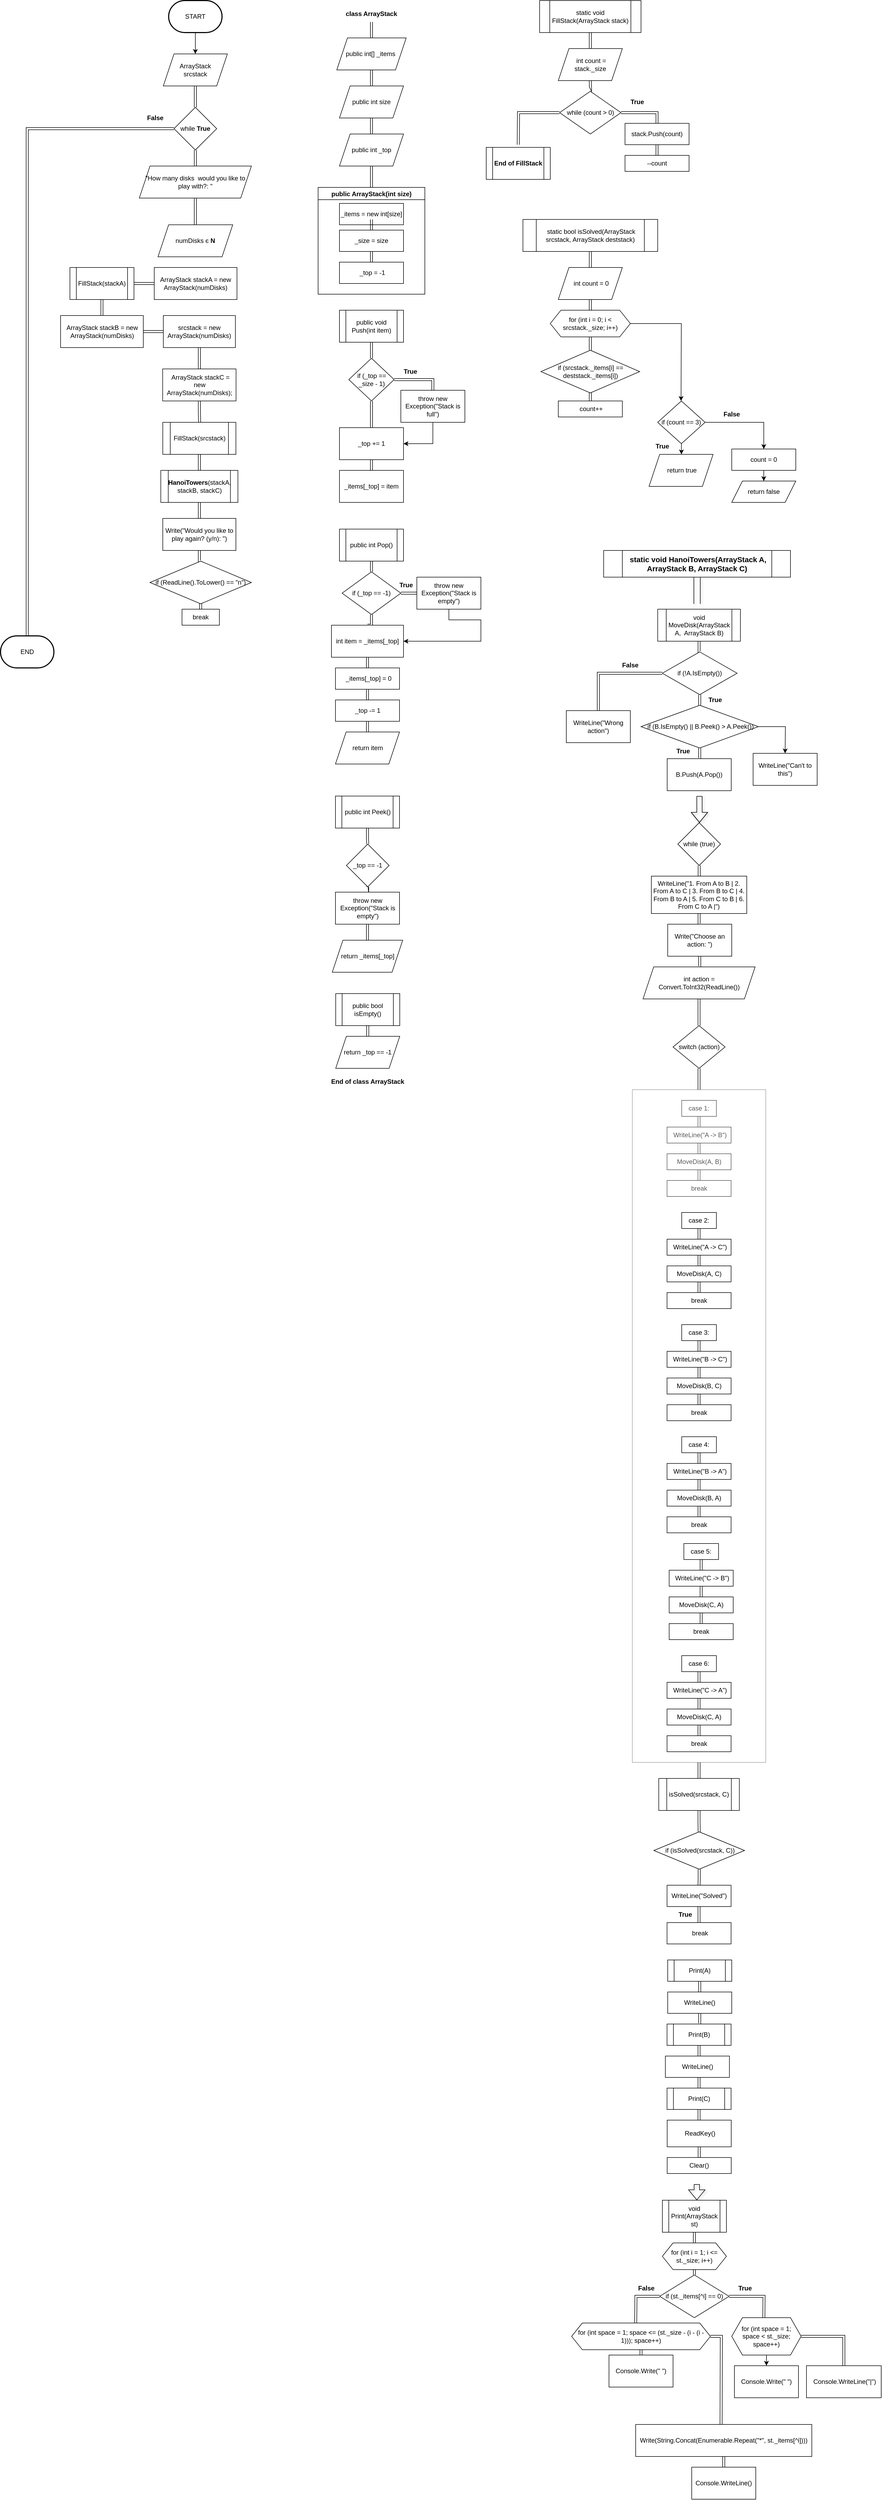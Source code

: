 <mxfile version="18.0.4" type="device" pages="2"><diagram id="0m2gFVps_M9xVo7zT_Uf" name="Page-1"><mxGraphModel dx="1422" dy="754" grid="1" gridSize="10" guides="1" tooltips="1" connect="1" arrows="1" fold="1" page="1" pageScale="1" pageWidth="850" pageHeight="1100" math="0" shadow="0"><root><mxCell id="0"/><mxCell id="1" parent="0"/><mxCell id="RWmcumlv5Myyut6Gmk9P-8" value="" style="edgeStyle=orthogonalEdgeStyle;rounded=0;orthogonalLoop=1;jettySize=auto;html=1;" edge="1" parent="1" source="RWmcumlv5Myyut6Gmk9P-6" target="RWmcumlv5Myyut6Gmk9P-7"><mxGeometry relative="1" as="geometry"/></mxCell><mxCell id="RWmcumlv5Myyut6Gmk9P-6" value="START" style="strokeWidth=2;html=1;shape=mxgraph.flowchart.terminator;whiteSpace=wrap;" vertex="1" parent="1"><mxGeometry x="375" y="180" width="100" height="60" as="geometry"/></mxCell><mxCell id="RWmcumlv5Myyut6Gmk9P-23" value="" style="edgeStyle=none;shape=link;rounded=0;orthogonalLoop=1;jettySize=auto;html=1;" edge="1" parent="1" source="RWmcumlv5Myyut6Gmk9P-7" target="RWmcumlv5Myyut6Gmk9P-9"><mxGeometry relative="1" as="geometry"/></mxCell><mxCell id="RWmcumlv5Myyut6Gmk9P-7" value="ArrayStack &lt;br&gt;srcstack" style="shape=parallelogram;perimeter=parallelogramPerimeter;whiteSpace=wrap;html=1;fixedSize=1;" vertex="1" parent="1"><mxGeometry x="365" y="280" width="120" height="60" as="geometry"/></mxCell><mxCell id="RWmcumlv5Myyut6Gmk9P-24" value="" style="edgeStyle=none;shape=link;rounded=0;orthogonalLoop=1;jettySize=auto;html=1;" edge="1" parent="1" source="RWmcumlv5Myyut6Gmk9P-9" target="RWmcumlv5Myyut6Gmk9P-13"><mxGeometry relative="1" as="geometry"/></mxCell><mxCell id="mJJrutrCeTvIUMHrEB2r-39" style="edgeStyle=orthogonalEdgeStyle;shape=link;rounded=0;orthogonalLoop=1;jettySize=auto;html=1;entryX=0.5;entryY=0;entryDx=0;entryDy=0;entryPerimeter=0;shadow=0;fontSize=12;" edge="1" parent="1" source="RWmcumlv5Myyut6Gmk9P-9" target="mJJrutrCeTvIUMHrEB2r-38"><mxGeometry relative="1" as="geometry"/></mxCell><mxCell id="RWmcumlv5Myyut6Gmk9P-9" value="while &lt;b&gt;True&lt;/b&gt;" style="rhombus;whiteSpace=wrap;html=1;" vertex="1" parent="1"><mxGeometry x="385" y="380" width="80" height="80" as="geometry"/></mxCell><mxCell id="RWmcumlv5Myyut6Gmk9P-25" value="" style="edgeStyle=none;shape=link;rounded=0;orthogonalLoop=1;jettySize=auto;html=1;" edge="1" parent="1" source="RWmcumlv5Myyut6Gmk9P-13" target="RWmcumlv5Myyut6Gmk9P-14"><mxGeometry relative="1" as="geometry"/></mxCell><mxCell id="RWmcumlv5Myyut6Gmk9P-13" value="&quot;How many disks&amp;nbsp;&amp;nbsp;would you like to play with?: &quot;" style="shape=parallelogram;perimeter=parallelogramPerimeter;whiteSpace=wrap;html=1;fixedSize=1;" vertex="1" parent="1"><mxGeometry x="320" y="490" width="210" height="60" as="geometry"/></mxCell><mxCell id="RWmcumlv5Myyut6Gmk9P-14" value="numDisks є &lt;b&gt;N&lt;/b&gt;" style="shape=parallelogram;perimeter=parallelogramPerimeter;whiteSpace=wrap;html=1;fixedSize=1;" vertex="1" parent="1"><mxGeometry x="355" y="600" width="140" height="60" as="geometry"/></mxCell><mxCell id="RWmcumlv5Myyut6Gmk9P-27" value="" style="edgeStyle=none;shape=link;rounded=0;orthogonalLoop=1;jettySize=auto;html=1;" edge="1" parent="1" source="RWmcumlv5Myyut6Gmk9P-16"><mxGeometry relative="1" as="geometry"><mxPoint x="310" y="710" as="targetPoint"/></mxGeometry></mxCell><mxCell id="RWmcumlv5Myyut6Gmk9P-16" value="ArrayStack stackA = new ArrayStack(numDisks)" style="whiteSpace=wrap;html=1;" vertex="1" parent="1"><mxGeometry x="348" y="680" width="155" height="60" as="geometry"/></mxCell><mxCell id="RWmcumlv5Myyut6Gmk9P-30" value="" style="edgeStyle=none;shape=link;rounded=0;orthogonalLoop=1;jettySize=auto;html=1;" edge="1" parent="1" source="RWmcumlv5Myyut6Gmk9P-18" target="RWmcumlv5Myyut6Gmk9P-29"><mxGeometry relative="1" as="geometry"/></mxCell><mxCell id="RWmcumlv5Myyut6Gmk9P-18" value="ArrayStack stackB = new ArrayStack(numDisks)" style="whiteSpace=wrap;html=1;" vertex="1" parent="1"><mxGeometry x="172.5" y="770" width="155" height="60" as="geometry"/></mxCell><mxCell id="RWmcumlv5Myyut6Gmk9P-28" value="" style="edgeStyle=none;shape=link;rounded=0;orthogonalLoop=1;jettySize=auto;html=1;" edge="1" parent="1" target="RWmcumlv5Myyut6Gmk9P-18"><mxGeometry relative="1" as="geometry"><mxPoint x="250" y="740" as="sourcePoint"/></mxGeometry></mxCell><mxCell id="RWmcumlv5Myyut6Gmk9P-32" value="" style="edgeStyle=none;shape=link;rounded=0;orthogonalLoop=1;jettySize=auto;html=1;" edge="1" parent="1" source="RWmcumlv5Myyut6Gmk9P-29" target="RWmcumlv5Myyut6Gmk9P-31"><mxGeometry relative="1" as="geometry"/></mxCell><mxCell id="RWmcumlv5Myyut6Gmk9P-29" value="srcstack = new ArrayStack(numDisks)" style="rounded=0;whiteSpace=wrap;html=1;" vertex="1" parent="1"><mxGeometry x="365" y="770" width="135" height="60" as="geometry"/></mxCell><mxCell id="RWmcumlv5Myyut6Gmk9P-34" value="" style="edgeStyle=orthogonalEdgeStyle;shape=link;rounded=0;orthogonalLoop=1;jettySize=auto;html=1;" edge="1" parent="1" source="RWmcumlv5Myyut6Gmk9P-31"><mxGeometry relative="1" as="geometry"><mxPoint x="433" y="970" as="targetPoint"/></mxGeometry></mxCell><mxCell id="RWmcumlv5Myyut6Gmk9P-31" value="&amp;nbsp;ArrayStack stackC = new ArrayStack(numDisks);" style="rounded=0;whiteSpace=wrap;html=1;" vertex="1" parent="1"><mxGeometry x="363.75" y="870" width="137.5" height="60" as="geometry"/></mxCell><mxCell id="RWmcumlv5Myyut6Gmk9P-35" value="&lt;span style=&quot;&quot;&gt;FillStack(stackA)&lt;/span&gt;" style="shape=process;whiteSpace=wrap;html=1;backgroundOutline=1;" vertex="1" parent="1"><mxGeometry x="190" y="680" width="120" height="60" as="geometry"/></mxCell><mxCell id="RWmcumlv5Myyut6Gmk9P-39" value="" style="edgeStyle=orthogonalEdgeStyle;shape=link;rounded=0;orthogonalLoop=1;jettySize=auto;html=1;" edge="1" parent="1" source="RWmcumlv5Myyut6Gmk9P-36" target="RWmcumlv5Myyut6Gmk9P-38"><mxGeometry relative="1" as="geometry"/></mxCell><mxCell id="RWmcumlv5Myyut6Gmk9P-36" value="&lt;span style=&quot;&quot;&gt;FillStack(srcstack)&lt;/span&gt;" style="shape=process;whiteSpace=wrap;html=1;backgroundOutline=1;" vertex="1" parent="1"><mxGeometry x="364" y="970" width="137" height="60" as="geometry"/></mxCell><mxCell id="mJJrutrCeTvIUMHrEB2r-29" value="" style="edgeStyle=orthogonalEdgeStyle;shape=link;rounded=0;orthogonalLoop=1;jettySize=auto;html=1;shadow=0;fontSize=12;" edge="1" parent="1" source="RWmcumlv5Myyut6Gmk9P-38" target="mJJrutrCeTvIUMHrEB2r-28"><mxGeometry relative="1" as="geometry"/></mxCell><mxCell id="RWmcumlv5Myyut6Gmk9P-38" value="&lt;b&gt;HanoiTowers&lt;/b&gt;(stackA, stackB, stackC)" style="shape=process;whiteSpace=wrap;html=1;backgroundOutline=1;" vertex="1" parent="1"><mxGeometry x="360.25" y="1060" width="144.5" height="60" as="geometry"/></mxCell><mxCell id="RWmcumlv5Myyut6Gmk9P-42" value="" style="edgeStyle=orthogonalEdgeStyle;shape=link;rounded=0;orthogonalLoop=1;jettySize=auto;html=1;" edge="1" parent="1" source="RWmcumlv5Myyut6Gmk9P-40" target="RWmcumlv5Myyut6Gmk9P-41"><mxGeometry relative="1" as="geometry"/></mxCell><mxCell id="RWmcumlv5Myyut6Gmk9P-40" value="&lt;b&gt;class ArrayStack&lt;/b&gt;" style="text;html=1;strokeColor=none;fillColor=none;align=center;verticalAlign=middle;whiteSpace=wrap;rounded=0;" vertex="1" parent="1"><mxGeometry x="690" y="190" width="130" height="30" as="geometry"/></mxCell><mxCell id="RWmcumlv5Myyut6Gmk9P-44" value="" style="edgeStyle=orthogonalEdgeStyle;shape=link;rounded=0;orthogonalLoop=1;jettySize=auto;html=1;" edge="1" parent="1" source="RWmcumlv5Myyut6Gmk9P-41" target="RWmcumlv5Myyut6Gmk9P-43"><mxGeometry relative="1" as="geometry"/></mxCell><mxCell id="RWmcumlv5Myyut6Gmk9P-41" value="public int[] _items&amp;nbsp;" style="shape=parallelogram;perimeter=parallelogramPerimeter;whiteSpace=wrap;html=1;fixedSize=1;" vertex="1" parent="1"><mxGeometry x="690" y="250" width="130" height="60" as="geometry"/></mxCell><mxCell id="RWmcumlv5Myyut6Gmk9P-46" value="" style="edgeStyle=orthogonalEdgeStyle;shape=link;rounded=0;orthogonalLoop=1;jettySize=auto;html=1;" edge="1" parent="1" source="RWmcumlv5Myyut6Gmk9P-43" target="RWmcumlv5Myyut6Gmk9P-45"><mxGeometry relative="1" as="geometry"/></mxCell><mxCell id="RWmcumlv5Myyut6Gmk9P-43" value="public int size" style="shape=parallelogram;perimeter=parallelogramPerimeter;whiteSpace=wrap;html=1;fixedSize=1;" vertex="1" parent="1"><mxGeometry x="695" y="340" width="120" height="60" as="geometry"/></mxCell><mxCell id="RWmcumlv5Myyut6Gmk9P-48" style="edgeStyle=orthogonalEdgeStyle;shape=link;rounded=0;orthogonalLoop=1;jettySize=auto;html=1;entryX=0.5;entryY=0;entryDx=0;entryDy=0;" edge="1" parent="1" source="RWmcumlv5Myyut6Gmk9P-45" target="RWmcumlv5Myyut6Gmk9P-47"><mxGeometry relative="1" as="geometry"/></mxCell><mxCell id="RWmcumlv5Myyut6Gmk9P-45" value="public int _top" style="shape=parallelogram;perimeter=parallelogramPerimeter;whiteSpace=wrap;html=1;fixedSize=1;" vertex="1" parent="1"><mxGeometry x="695" y="430" width="120" height="60" as="geometry"/></mxCell><mxCell id="RWmcumlv5Myyut6Gmk9P-47" value="public ArrayStack(int size)" style="swimlane;" vertex="1" parent="1"><mxGeometry x="655" y="530" width="200" height="200" as="geometry"/></mxCell><mxCell id="RWmcumlv5Myyut6Gmk9P-49" value="_items = new int[size]" style="whiteSpace=wrap;html=1;" vertex="1" parent="RWmcumlv5Myyut6Gmk9P-47"><mxGeometry x="40" y="30" width="120" height="40" as="geometry"/></mxCell><mxCell id="RWmcumlv5Myyut6Gmk9P-50" value="_size = size" style="whiteSpace=wrap;html=1;" vertex="1" parent="RWmcumlv5Myyut6Gmk9P-47"><mxGeometry x="40" y="80" width="120" height="40" as="geometry"/></mxCell><mxCell id="RWmcumlv5Myyut6Gmk9P-51" value="" style="edgeStyle=orthogonalEdgeStyle;shape=link;rounded=0;orthogonalLoop=1;jettySize=auto;html=1;" edge="1" parent="RWmcumlv5Myyut6Gmk9P-47" source="RWmcumlv5Myyut6Gmk9P-49" target="RWmcumlv5Myyut6Gmk9P-50"><mxGeometry relative="1" as="geometry"/></mxCell><mxCell id="RWmcumlv5Myyut6Gmk9P-52" value="&amp;nbsp;_top = -1" style="whiteSpace=wrap;html=1;" vertex="1" parent="RWmcumlv5Myyut6Gmk9P-47"><mxGeometry x="40" y="140" width="120" height="40" as="geometry"/></mxCell><mxCell id="RWmcumlv5Myyut6Gmk9P-53" value="" style="edgeStyle=orthogonalEdgeStyle;shape=link;rounded=0;orthogonalLoop=1;jettySize=auto;html=1;" edge="1" parent="RWmcumlv5Myyut6Gmk9P-47" source="RWmcumlv5Myyut6Gmk9P-50" target="RWmcumlv5Myyut6Gmk9P-52"><mxGeometry relative="1" as="geometry"/></mxCell><mxCell id="RWmcumlv5Myyut6Gmk9P-56" value="" style="edgeStyle=orthogonalEdgeStyle;shape=link;rounded=0;orthogonalLoop=1;jettySize=auto;html=1;" edge="1" parent="1" source="RWmcumlv5Myyut6Gmk9P-54" target="RWmcumlv5Myyut6Gmk9P-55"><mxGeometry relative="1" as="geometry"/></mxCell><mxCell id="RWmcumlv5Myyut6Gmk9P-54" value="public void Push(int item)" style="shape=process;whiteSpace=wrap;html=1;backgroundOutline=1;" vertex="1" parent="1"><mxGeometry x="695" y="760" width="120" height="60" as="geometry"/></mxCell><mxCell id="RWmcumlv5Myyut6Gmk9P-58" style="edgeStyle=orthogonalEdgeStyle;shape=link;rounded=0;orthogonalLoop=1;jettySize=auto;html=1;entryX=0.5;entryY=0;entryDx=0;entryDy=0;" edge="1" parent="1" source="RWmcumlv5Myyut6Gmk9P-55" target="RWmcumlv5Myyut6Gmk9P-57"><mxGeometry relative="1" as="geometry"/></mxCell><mxCell id="RWmcumlv5Myyut6Gmk9P-62" value="" style="edgeStyle=orthogonalEdgeStyle;shape=link;rounded=0;orthogonalLoop=1;jettySize=auto;html=1;" edge="1" parent="1" source="RWmcumlv5Myyut6Gmk9P-55" target="RWmcumlv5Myyut6Gmk9P-60"><mxGeometry relative="1" as="geometry"/></mxCell><mxCell id="RWmcumlv5Myyut6Gmk9P-55" value="if (_top == _size - 1)" style="rhombus;whiteSpace=wrap;html=1;" vertex="1" parent="1"><mxGeometry x="712.5" y="850" width="85" height="80" as="geometry"/></mxCell><mxCell id="RWmcumlv5Myyut6Gmk9P-61" style="edgeStyle=orthogonalEdgeStyle;rounded=0;orthogonalLoop=1;jettySize=auto;html=1;entryX=1;entryY=0.5;entryDx=0;entryDy=0;" edge="1" parent="1" source="RWmcumlv5Myyut6Gmk9P-57" target="RWmcumlv5Myyut6Gmk9P-60"><mxGeometry relative="1" as="geometry"/></mxCell><mxCell id="RWmcumlv5Myyut6Gmk9P-57" value="throw new Exception(&quot;Stack is full&quot;)" style="rounded=0;whiteSpace=wrap;html=1;" vertex="1" parent="1"><mxGeometry x="810" y="910" width="120" height="60" as="geometry"/></mxCell><mxCell id="RWmcumlv5Myyut6Gmk9P-59" value="&lt;b&gt;True&lt;/b&gt;" style="text;html=1;strokeColor=none;fillColor=none;align=center;verticalAlign=middle;whiteSpace=wrap;rounded=0;" vertex="1" parent="1"><mxGeometry x="797.5" y="860" width="60" height="30" as="geometry"/></mxCell><mxCell id="RWmcumlv5Myyut6Gmk9P-64" value="" style="edgeStyle=orthogonalEdgeStyle;shape=link;rounded=0;orthogonalLoop=1;jettySize=auto;html=1;" edge="1" parent="1" source="RWmcumlv5Myyut6Gmk9P-60" target="RWmcumlv5Myyut6Gmk9P-63"><mxGeometry relative="1" as="geometry"/></mxCell><mxCell id="RWmcumlv5Myyut6Gmk9P-60" value="_top += 1" style="rounded=0;whiteSpace=wrap;html=1;" vertex="1" parent="1"><mxGeometry x="695" y="980" width="120" height="60" as="geometry"/></mxCell><mxCell id="RWmcumlv5Myyut6Gmk9P-63" value="_items[_top] = item" style="whiteSpace=wrap;html=1;rounded=0;" vertex="1" parent="1"><mxGeometry x="695" y="1060" width="120" height="60" as="geometry"/></mxCell><mxCell id="RWmcumlv5Myyut6Gmk9P-67" value="" style="edgeStyle=orthogonalEdgeStyle;shape=link;rounded=0;orthogonalLoop=1;jettySize=auto;html=1;" edge="1" parent="1" source="RWmcumlv5Myyut6Gmk9P-65" target="RWmcumlv5Myyut6Gmk9P-66"><mxGeometry relative="1" as="geometry"/></mxCell><mxCell id="RWmcumlv5Myyut6Gmk9P-65" value="public int Pop()" style="shape=process;whiteSpace=wrap;html=1;backgroundOutline=1;" vertex="1" parent="1"><mxGeometry x="695" y="1170" width="120" height="60" as="geometry"/></mxCell><mxCell id="RWmcumlv5Myyut6Gmk9P-69" value="" style="edgeStyle=orthogonalEdgeStyle;shape=link;rounded=0;orthogonalLoop=1;jettySize=auto;html=1;" edge="1" parent="1" source="RWmcumlv5Myyut6Gmk9P-66" target="RWmcumlv5Myyut6Gmk9P-68"><mxGeometry relative="1" as="geometry"/></mxCell><mxCell id="RWmcumlv5Myyut6Gmk9P-72" value="" style="edgeStyle=orthogonalEdgeStyle;shape=link;rounded=0;orthogonalLoop=1;jettySize=auto;html=1;" edge="1" parent="1" source="RWmcumlv5Myyut6Gmk9P-66" target="RWmcumlv5Myyut6Gmk9P-71"><mxGeometry relative="1" as="geometry"/></mxCell><mxCell id="RWmcumlv5Myyut6Gmk9P-66" value="if (_top == -1)" style="rhombus;whiteSpace=wrap;html=1;" vertex="1" parent="1"><mxGeometry x="700" y="1250" width="110" height="80" as="geometry"/></mxCell><mxCell id="RWmcumlv5Myyut6Gmk9P-78" style="edgeStyle=orthogonalEdgeStyle;rounded=0;orthogonalLoop=1;jettySize=auto;html=1;entryX=1;entryY=0.5;entryDx=0;entryDy=0;" edge="1" parent="1" source="RWmcumlv5Myyut6Gmk9P-68" target="RWmcumlv5Myyut6Gmk9P-71"><mxGeometry relative="1" as="geometry"><mxPoint x="880" y="1410" as="targetPoint"/><Array as="points"><mxPoint x="900" y="1340"/><mxPoint x="960" y="1340"/><mxPoint x="960" y="1380"/></Array></mxGeometry></mxCell><mxCell id="RWmcumlv5Myyut6Gmk9P-68" value="throw new Exception(&quot;Stack is empty&quot;)" style="rounded=0;whiteSpace=wrap;html=1;" vertex="1" parent="1"><mxGeometry x="840" y="1260" width="120" height="60" as="geometry"/></mxCell><mxCell id="RWmcumlv5Myyut6Gmk9P-70" value="&lt;b&gt;True&lt;/b&gt;" style="text;html=1;strokeColor=none;fillColor=none;align=center;verticalAlign=middle;whiteSpace=wrap;rounded=0;" vertex="1" parent="1"><mxGeometry x="790" y="1260" width="60" height="30" as="geometry"/></mxCell><mxCell id="RWmcumlv5Myyut6Gmk9P-80" value="" style="edgeStyle=orthogonalEdgeStyle;shape=link;rounded=0;orthogonalLoop=1;jettySize=auto;html=1;" edge="1" parent="1" source="RWmcumlv5Myyut6Gmk9P-71" target="RWmcumlv5Myyut6Gmk9P-79"><mxGeometry relative="1" as="geometry"/></mxCell><mxCell id="RWmcumlv5Myyut6Gmk9P-71" value="int item = _items[_top]" style="rounded=0;whiteSpace=wrap;html=1;" vertex="1" parent="1"><mxGeometry x="680" y="1350" width="135" height="60" as="geometry"/></mxCell><mxCell id="RWmcumlv5Myyut6Gmk9P-82" value="" style="edgeStyle=orthogonalEdgeStyle;shape=link;rounded=0;orthogonalLoop=1;jettySize=auto;html=1;" edge="1" parent="1" source="RWmcumlv5Myyut6Gmk9P-79" target="RWmcumlv5Myyut6Gmk9P-81"><mxGeometry relative="1" as="geometry"/></mxCell><mxCell id="RWmcumlv5Myyut6Gmk9P-79" value="&amp;nbsp;_items[_top] = 0" style="whiteSpace=wrap;html=1;rounded=0;" vertex="1" parent="1"><mxGeometry x="687.5" y="1430" width="120" height="40" as="geometry"/></mxCell><mxCell id="RWmcumlv5Myyut6Gmk9P-84" value="" style="edgeStyle=orthogonalEdgeStyle;shape=link;rounded=0;orthogonalLoop=1;jettySize=auto;html=1;" edge="1" parent="1" source="RWmcumlv5Myyut6Gmk9P-81" target="RWmcumlv5Myyut6Gmk9P-83"><mxGeometry relative="1" as="geometry"/></mxCell><mxCell id="RWmcumlv5Myyut6Gmk9P-81" value="_top -= 1" style="whiteSpace=wrap;html=1;rounded=0;" vertex="1" parent="1"><mxGeometry x="687.5" y="1490" width="120" height="40" as="geometry"/></mxCell><mxCell id="RWmcumlv5Myyut6Gmk9P-83" value="return item" style="shape=parallelogram;perimeter=parallelogramPerimeter;whiteSpace=wrap;html=1;fixedSize=1;" vertex="1" parent="1"><mxGeometry x="687.5" y="1550" width="120" height="60" as="geometry"/></mxCell><mxCell id="RWmcumlv5Myyut6Gmk9P-87" value="" style="edgeStyle=orthogonalEdgeStyle;shape=link;rounded=0;orthogonalLoop=1;jettySize=auto;html=1;" edge="1" parent="1" source="RWmcumlv5Myyut6Gmk9P-85" target="RWmcumlv5Myyut6Gmk9P-86"><mxGeometry relative="1" as="geometry"/></mxCell><mxCell id="RWmcumlv5Myyut6Gmk9P-85" value="public int Peek()" style="shape=process;whiteSpace=wrap;html=1;backgroundOutline=1;" vertex="1" parent="1"><mxGeometry x="687.5" y="1670" width="120" height="60" as="geometry"/></mxCell><mxCell id="RWmcumlv5Myyut6Gmk9P-89" value="" style="edgeStyle=orthogonalEdgeStyle;shape=link;rounded=0;orthogonalLoop=1;jettySize=auto;html=1;" edge="1" parent="1" source="RWmcumlv5Myyut6Gmk9P-86" target="RWmcumlv5Myyut6Gmk9P-88"><mxGeometry relative="1" as="geometry"/></mxCell><mxCell id="RWmcumlv5Myyut6Gmk9P-86" value="_top == -1" style="rhombus;whiteSpace=wrap;html=1;" vertex="1" parent="1"><mxGeometry x="708" y="1760" width="80" height="80" as="geometry"/></mxCell><mxCell id="RWmcumlv5Myyut6Gmk9P-91" value="" style="edgeStyle=orthogonalEdgeStyle;shape=link;rounded=0;orthogonalLoop=1;jettySize=auto;html=1;" edge="1" parent="1" source="RWmcumlv5Myyut6Gmk9P-88" target="RWmcumlv5Myyut6Gmk9P-90"><mxGeometry relative="1" as="geometry"/></mxCell><mxCell id="RWmcumlv5Myyut6Gmk9P-88" value="throw new Exception(&quot;Stack is empty&quot;)" style="whiteSpace=wrap;html=1;" vertex="1" parent="1"><mxGeometry x="687.5" y="1850" width="120" height="60" as="geometry"/></mxCell><mxCell id="RWmcumlv5Myyut6Gmk9P-90" value="return _items[_top]" style="shape=parallelogram;perimeter=parallelogramPerimeter;whiteSpace=wrap;html=1;fixedSize=1;" vertex="1" parent="1"><mxGeometry x="681.5" y="1940" width="132" height="60" as="geometry"/></mxCell><mxCell id="RWmcumlv5Myyut6Gmk9P-94" value="" style="edgeStyle=orthogonalEdgeStyle;shape=link;rounded=0;orthogonalLoop=1;jettySize=auto;html=1;" edge="1" parent="1" source="RWmcumlv5Myyut6Gmk9P-92" target="RWmcumlv5Myyut6Gmk9P-93"><mxGeometry relative="1" as="geometry"/></mxCell><mxCell id="RWmcumlv5Myyut6Gmk9P-92" value="public bool isEmpty()" style="shape=process;whiteSpace=wrap;html=1;backgroundOutline=1;" vertex="1" parent="1"><mxGeometry x="688" y="2040" width="120" height="60" as="geometry"/></mxCell><mxCell id="RWmcumlv5Myyut6Gmk9P-93" value="return _top == -1" style="shape=parallelogram;perimeter=parallelogramPerimeter;whiteSpace=wrap;html=1;fixedSize=1;" vertex="1" parent="1"><mxGeometry x="688" y="2120" width="120" height="60" as="geometry"/></mxCell><mxCell id="RWmcumlv5Myyut6Gmk9P-95" value="&lt;b&gt;End of class ArrayStack&lt;/b&gt;" style="text;html=1;strokeColor=none;fillColor=none;align=center;verticalAlign=middle;whiteSpace=wrap;rounded=0;" vertex="1" parent="1"><mxGeometry x="671.5" y="2190" width="152" height="30" as="geometry"/></mxCell><mxCell id="7WyI_QJuyP5US5tmSgvO-3" value="" style="edgeStyle=orthogonalEdgeStyle;shape=link;rounded=0;orthogonalLoop=1;jettySize=auto;html=1;" edge="1" parent="1" source="7WyI_QJuyP5US5tmSgvO-1"><mxGeometry relative="1" as="geometry"><mxPoint x="1165" y="270" as="targetPoint"/></mxGeometry></mxCell><mxCell id="7WyI_QJuyP5US5tmSgvO-1" value="static void FillStack(ArrayStack stack)" style="shape=process;whiteSpace=wrap;html=1;backgroundOutline=1;" vertex="1" parent="1"><mxGeometry x="1070" y="180" width="190" height="60" as="geometry"/></mxCell><mxCell id="7WyI_QJuyP5US5tmSgvO-5" value="" style="edgeStyle=orthogonalEdgeStyle;shape=link;rounded=0;orthogonalLoop=1;jettySize=auto;html=1;" edge="1" parent="1" target="7WyI_QJuyP5US5tmSgvO-4"><mxGeometry relative="1" as="geometry"><mxPoint x="1165" y="330" as="sourcePoint"/></mxGeometry></mxCell><mxCell id="7WyI_QJuyP5US5tmSgvO-7" style="edgeStyle=orthogonalEdgeStyle;shape=link;rounded=0;orthogonalLoop=1;jettySize=auto;html=1;entryX=0.5;entryY=0;entryDx=0;entryDy=0;" edge="1" parent="1" source="7WyI_QJuyP5US5tmSgvO-4" target="7WyI_QJuyP5US5tmSgvO-6"><mxGeometry relative="1" as="geometry"/></mxCell><mxCell id="7WyI_QJuyP5US5tmSgvO-14" style="edgeStyle=orthogonalEdgeStyle;shape=link;rounded=0;orthogonalLoop=1;jettySize=auto;html=1;" edge="1" parent="1" source="7WyI_QJuyP5US5tmSgvO-4"><mxGeometry relative="1" as="geometry"><mxPoint x="1030" y="450" as="targetPoint"/></mxGeometry></mxCell><mxCell id="7WyI_QJuyP5US5tmSgvO-4" value="while (count &amp;gt; 0)" style="rhombus;whiteSpace=wrap;html=1;" vertex="1" parent="1"><mxGeometry x="1107.5" y="350" width="115" height="80" as="geometry"/></mxCell><mxCell id="7WyI_QJuyP5US5tmSgvO-9" value="" style="edgeStyle=orthogonalEdgeStyle;shape=link;rounded=0;orthogonalLoop=1;jettySize=auto;html=1;" edge="1" parent="1" source="7WyI_QJuyP5US5tmSgvO-6" target="7WyI_QJuyP5US5tmSgvO-8"><mxGeometry relative="1" as="geometry"/></mxCell><mxCell id="7WyI_QJuyP5US5tmSgvO-6" value="stack.Push(count)" style="rounded=0;whiteSpace=wrap;html=1;" vertex="1" parent="1"><mxGeometry x="1230" y="410" width="120" height="40" as="geometry"/></mxCell><mxCell id="7WyI_QJuyP5US5tmSgvO-8" value="--count" style="whiteSpace=wrap;html=1;rounded=0;" vertex="1" parent="1"><mxGeometry x="1230" y="470" width="120" height="30" as="geometry"/></mxCell><mxCell id="7WyI_QJuyP5US5tmSgvO-10" value="&lt;b&gt;True&lt;/b&gt;" style="text;html=1;strokeColor=none;fillColor=none;align=center;verticalAlign=middle;whiteSpace=wrap;rounded=0;" vertex="1" parent="1"><mxGeometry x="1223" y="355" width="60" height="30" as="geometry"/></mxCell><mxCell id="7WyI_QJuyP5US5tmSgvO-15" value="&lt;b&gt;End of FillStack&lt;/b&gt;" style="shape=process;whiteSpace=wrap;html=1;backgroundOutline=1;" vertex="1" parent="1"><mxGeometry x="970" y="455" width="120" height="60" as="geometry"/></mxCell><mxCell id="7WyI_QJuyP5US5tmSgvO-19" value="" style="edgeStyle=orthogonalEdgeStyle;shape=link;rounded=0;orthogonalLoop=1;jettySize=auto;html=1;" edge="1" parent="1" source="7WyI_QJuyP5US5tmSgvO-16" target="7WyI_QJuyP5US5tmSgvO-18"><mxGeometry relative="1" as="geometry"/></mxCell><mxCell id="7WyI_QJuyP5US5tmSgvO-16" value="&amp;nbsp;static bool isSolved(ArrayStack srcstack, ArrayStack deststack)" style="shape=process;whiteSpace=wrap;html=1;backgroundOutline=1;" vertex="1" parent="1"><mxGeometry x="1038.75" y="590" width="252.5" height="60" as="geometry"/></mxCell><mxCell id="7WyI_QJuyP5US5tmSgvO-17" value="&lt;span style=&quot;&quot;&gt;&amp;nbsp;int count = stack._size&lt;/span&gt;" style="shape=parallelogram;perimeter=parallelogramPerimeter;whiteSpace=wrap;html=1;fixedSize=1;" vertex="1" parent="1"><mxGeometry x="1105" y="270" width="120" height="60" as="geometry"/></mxCell><mxCell id="7WyI_QJuyP5US5tmSgvO-21" value="" style="edgeStyle=orthogonalEdgeStyle;shape=link;rounded=0;orthogonalLoop=1;jettySize=auto;html=1;" edge="1" parent="1" source="7WyI_QJuyP5US5tmSgvO-18" target="7WyI_QJuyP5US5tmSgvO-20"><mxGeometry relative="1" as="geometry"/></mxCell><mxCell id="7WyI_QJuyP5US5tmSgvO-18" value="&lt;span style=&quot;&quot;&gt;&amp;nbsp;int count = 0&lt;/span&gt;" style="shape=parallelogram;perimeter=parallelogramPerimeter;whiteSpace=wrap;html=1;fixedSize=1;" vertex="1" parent="1"><mxGeometry x="1105" y="680" width="120" height="60" as="geometry"/></mxCell><mxCell id="7WyI_QJuyP5US5tmSgvO-23" value="" style="edgeStyle=orthogonalEdgeStyle;shape=link;rounded=0;orthogonalLoop=1;jettySize=auto;html=1;" edge="1" parent="1" source="7WyI_QJuyP5US5tmSgvO-20" target="7WyI_QJuyP5US5tmSgvO-22"><mxGeometry relative="1" as="geometry"/></mxCell><mxCell id="7WyI_QJuyP5US5tmSgvO-30" style="edgeStyle=orthogonalEdgeStyle;rounded=0;orthogonalLoop=1;jettySize=auto;html=1;entryX=0.5;entryY=0;entryDx=0;entryDy=0;" edge="1" parent="1" source="7WyI_QJuyP5US5tmSgvO-20"><mxGeometry relative="1" as="geometry"><mxPoint x="1335" y="930" as="targetPoint"/></mxGeometry></mxCell><mxCell id="7WyI_QJuyP5US5tmSgvO-20" value="for (int i = 0; i &amp;lt; srcstack._size; i++)" style="shape=hexagon;perimeter=hexagonPerimeter2;whiteSpace=wrap;html=1;fixedSize=1;" vertex="1" parent="1"><mxGeometry x="1090" y="760" width="150" height="50" as="geometry"/></mxCell><mxCell id="7WyI_QJuyP5US5tmSgvO-25" value="" style="edgeStyle=orthogonalEdgeStyle;shape=link;rounded=0;orthogonalLoop=1;jettySize=auto;html=1;" edge="1" parent="1" source="7WyI_QJuyP5US5tmSgvO-22" target="7WyI_QJuyP5US5tmSgvO-24"><mxGeometry relative="1" as="geometry"/></mxCell><mxCell id="7WyI_QJuyP5US5tmSgvO-22" value="if (srcstack._items[i] == deststack._items[i])" style="rhombus;whiteSpace=wrap;html=1;" vertex="1" parent="1"><mxGeometry x="1072.5" y="835" width="185" height="80" as="geometry"/></mxCell><mxCell id="7WyI_QJuyP5US5tmSgvO-24" value="&amp;nbsp;count++" style="whiteSpace=wrap;html=1;" vertex="1" parent="1"><mxGeometry x="1105" y="930" width="120" height="30" as="geometry"/></mxCell><mxCell id="7WyI_QJuyP5US5tmSgvO-33" value="" style="edgeStyle=orthogonalEdgeStyle;rounded=0;orthogonalLoop=1;jettySize=auto;html=1;" edge="1" parent="1" source="7WyI_QJuyP5US5tmSgvO-31" target="7WyI_QJuyP5US5tmSgvO-32"><mxGeometry relative="1" as="geometry"/></mxCell><mxCell id="7WyI_QJuyP5US5tmSgvO-35" style="edgeStyle=orthogonalEdgeStyle;rounded=0;orthogonalLoop=1;jettySize=auto;html=1;entryX=0.5;entryY=0;entryDx=0;entryDy=0;" edge="1" parent="1" source="7WyI_QJuyP5US5tmSgvO-31" target="7WyI_QJuyP5US5tmSgvO-34"><mxGeometry relative="1" as="geometry"/></mxCell><mxCell id="7WyI_QJuyP5US5tmSgvO-31" value="if (count == 3)" style="rhombus;whiteSpace=wrap;html=1;" vertex="1" parent="1"><mxGeometry x="1291.25" y="930" width="88.75" height="80" as="geometry"/></mxCell><mxCell id="7WyI_QJuyP5US5tmSgvO-32" value="&amp;nbsp;return true" style="shape=parallelogram;perimeter=parallelogramPerimeter;whiteSpace=wrap;html=1;fixedSize=1;" vertex="1" parent="1"><mxGeometry x="1275" y="1030" width="120" height="60" as="geometry"/></mxCell><mxCell id="7WyI_QJuyP5US5tmSgvO-37" value="" style="edgeStyle=orthogonalEdgeStyle;rounded=0;orthogonalLoop=1;jettySize=auto;html=1;" edge="1" parent="1" source="7WyI_QJuyP5US5tmSgvO-34" target="7WyI_QJuyP5US5tmSgvO-36"><mxGeometry relative="1" as="geometry"/></mxCell><mxCell id="7WyI_QJuyP5US5tmSgvO-34" value="count = 0" style="rounded=0;whiteSpace=wrap;html=1;" vertex="1" parent="1"><mxGeometry x="1430" y="1020" width="120" height="40" as="geometry"/></mxCell><mxCell id="7WyI_QJuyP5US5tmSgvO-36" value="return false" style="shape=parallelogram;perimeter=parallelogramPerimeter;whiteSpace=wrap;html=1;fixedSize=1;" vertex="1" parent="1"><mxGeometry x="1430" y="1080" width="120" height="40" as="geometry"/></mxCell><mxCell id="7WyI_QJuyP5US5tmSgvO-38" value="&lt;b&gt;False&lt;/b&gt;" style="text;html=1;strokeColor=none;fillColor=none;align=center;verticalAlign=middle;whiteSpace=wrap;rounded=0;" vertex="1" parent="1"><mxGeometry x="1400" y="940" width="60" height="30" as="geometry"/></mxCell><mxCell id="7WyI_QJuyP5US5tmSgvO-39" value="&lt;b&gt;True&lt;/b&gt;" style="text;html=1;strokeColor=none;fillColor=none;align=center;verticalAlign=middle;whiteSpace=wrap;rounded=0;" vertex="1" parent="1"><mxGeometry x="1270" y="1000" width="60" height="30" as="geometry"/></mxCell><mxCell id="7WyI_QJuyP5US5tmSgvO-43" style="edgeStyle=orthogonalEdgeStyle;shape=link;rounded=0;orthogonalLoop=1;jettySize=auto;html=1;fontSize=14;shadow=1;width=12;" edge="1" parent="1" source="7WyI_QJuyP5US5tmSgvO-41"><mxGeometry relative="1" as="geometry"><mxPoint x="1365" y="1310" as="targetPoint"/></mxGeometry></mxCell><mxCell id="7WyI_QJuyP5US5tmSgvO-41" value="&lt;b&gt;&lt;font style=&quot;font-size: 14px;&quot;&gt;&amp;nbsp;static void HanoiTowers(ArrayStack A, ArrayStack B, ArrayStack C)&lt;/font&gt;&lt;/b&gt;" style="shape=process;whiteSpace=wrap;html=1;backgroundOutline=1;" vertex="1" parent="1"><mxGeometry x="1190" y="1210" width="350" height="50" as="geometry"/></mxCell><mxCell id="7WyI_QJuyP5US5tmSgvO-46" value="" style="edgeStyle=orthogonalEdgeStyle;shape=link;rounded=0;orthogonalLoop=1;jettySize=auto;html=1;fontSize=14;" edge="1" parent="1" source="7WyI_QJuyP5US5tmSgvO-44" target="7WyI_QJuyP5US5tmSgvO-45"><mxGeometry relative="1" as="geometry"/></mxCell><mxCell id="7WyI_QJuyP5US5tmSgvO-44" value="void MoveDisk(ArrayStack A,&amp;nbsp; ArrayStack B)" style="shape=process;whiteSpace=wrap;html=1;backgroundOutline=1;" vertex="1" parent="1"><mxGeometry x="1291.25" y="1320" width="155" height="60" as="geometry"/></mxCell><mxCell id="7WyI_QJuyP5US5tmSgvO-48" value="" style="edgeStyle=orthogonalEdgeStyle;shape=link;rounded=0;orthogonalLoop=1;jettySize=auto;html=1;fontSize=14;" edge="1" parent="1" source="7WyI_QJuyP5US5tmSgvO-45" target="7WyI_QJuyP5US5tmSgvO-47"><mxGeometry relative="1" as="geometry"/></mxCell><mxCell id="7WyI_QJuyP5US5tmSgvO-56" style="edgeStyle=orthogonalEdgeStyle;shape=link;rounded=0;orthogonalLoop=1;jettySize=auto;html=1;entryX=0.5;entryY=0;entryDx=0;entryDy=0;shadow=0;fontSize=12;" edge="1" parent="1" source="7WyI_QJuyP5US5tmSgvO-45" target="7WyI_QJuyP5US5tmSgvO-55"><mxGeometry relative="1" as="geometry"/></mxCell><mxCell id="7WyI_QJuyP5US5tmSgvO-45" value="if (!A.IsEmpty())" style="rhombus;whiteSpace=wrap;html=1;" vertex="1" parent="1"><mxGeometry x="1300" y="1400" width="140" height="80" as="geometry"/></mxCell><mxCell id="7WyI_QJuyP5US5tmSgvO-50" value="" style="edgeStyle=orthogonalEdgeStyle;shape=link;rounded=0;orthogonalLoop=1;jettySize=auto;html=1;fontSize=14;" edge="1" parent="1" source="7WyI_QJuyP5US5tmSgvO-47" target="7WyI_QJuyP5US5tmSgvO-49"><mxGeometry relative="1" as="geometry"/></mxCell><mxCell id="7WyI_QJuyP5US5tmSgvO-53" style="edgeStyle=orthogonalEdgeStyle;rounded=0;orthogonalLoop=1;jettySize=auto;html=1;shadow=0;fontSize=12;" edge="1" parent="1" source="7WyI_QJuyP5US5tmSgvO-47"><mxGeometry relative="1" as="geometry"><mxPoint x="1530" y="1590" as="targetPoint"/></mxGeometry></mxCell><mxCell id="7WyI_QJuyP5US5tmSgvO-47" value="&amp;nbsp;if (B.IsEmpty() || B.Peek() &amp;gt; A.Peek())" style="rhombus;whiteSpace=wrap;html=1;" vertex="1" parent="1"><mxGeometry x="1260" y="1500" width="220" height="80" as="geometry"/></mxCell><mxCell id="7WyI_QJuyP5US5tmSgvO-49" value="B.Push(A.Pop())" style="rounded=0;whiteSpace=wrap;html=1;" vertex="1" parent="1"><mxGeometry x="1309" y="1600" width="120" height="60" as="geometry"/></mxCell><mxCell id="7WyI_QJuyP5US5tmSgvO-51" value="&lt;font style=&quot;font-size: 12px;&quot;&gt;&lt;b&gt;True&lt;/b&gt;&lt;/font&gt;" style="text;html=1;strokeColor=none;fillColor=none;align=center;verticalAlign=middle;whiteSpace=wrap;rounded=0;fontSize=14;" vertex="1" parent="1"><mxGeometry x="1309" y="1570" width="60" height="30" as="geometry"/></mxCell><mxCell id="7WyI_QJuyP5US5tmSgvO-52" value="WriteLine(&quot;Can't to this&quot;)" style="rounded=0;whiteSpace=wrap;html=1;" vertex="1" parent="1"><mxGeometry x="1470" y="1590" width="120" height="60" as="geometry"/></mxCell><mxCell id="7WyI_QJuyP5US5tmSgvO-54" value="&lt;b&gt;True&lt;/b&gt;" style="text;html=1;strokeColor=none;fillColor=none;align=center;verticalAlign=middle;whiteSpace=wrap;rounded=0;fontSize=12;" vertex="1" parent="1"><mxGeometry x="1369" y="1470" width="60" height="40" as="geometry"/></mxCell><mxCell id="7WyI_QJuyP5US5tmSgvO-55" value="WriteLine(&quot;Wrong action&quot;)" style="rounded=0;whiteSpace=wrap;html=1;" vertex="1" parent="1"><mxGeometry x="1120" y="1510" width="120" height="60" as="geometry"/></mxCell><mxCell id="7WyI_QJuyP5US5tmSgvO-57" value="&lt;b&gt;False&lt;/b&gt;" style="text;html=1;strokeColor=none;fillColor=none;align=center;verticalAlign=middle;whiteSpace=wrap;rounded=0;fontSize=12;" vertex="1" parent="1"><mxGeometry x="1210" y="1410" width="60" height="30" as="geometry"/></mxCell><mxCell id="7WyI_QJuyP5US5tmSgvO-60" style="edgeStyle=orthogonalEdgeStyle;shape=flexArrow;rounded=0;orthogonalLoop=1;jettySize=auto;html=1;fontSize=14;shadow=1;" edge="1" parent="1"><mxGeometry relative="1" as="geometry"><mxPoint x="1369.5" y="1720" as="targetPoint"/><mxPoint x="1369.5" y="1670" as="sourcePoint"/><Array as="points"><mxPoint x="1370" y="1690"/><mxPoint x="1370" y="1690"/></Array></mxGeometry></mxCell><mxCell id="7WyI_QJuyP5US5tmSgvO-63" value="" style="edgeStyle=orthogonalEdgeStyle;shape=link;rounded=0;orthogonalLoop=1;jettySize=auto;html=1;shadow=0;fontSize=12;" edge="1" parent="1" source="7WyI_QJuyP5US5tmSgvO-61" target="7WyI_QJuyP5US5tmSgvO-62"><mxGeometry relative="1" as="geometry"/></mxCell><mxCell id="7WyI_QJuyP5US5tmSgvO-61" value="while (true)" style="rhombus;whiteSpace=wrap;html=1;" vertex="1" parent="1"><mxGeometry x="1329" y="1720" width="80" height="80" as="geometry"/></mxCell><mxCell id="7WyI_QJuyP5US5tmSgvO-65" value="" style="edgeStyle=orthogonalEdgeStyle;shape=link;rounded=0;orthogonalLoop=1;jettySize=auto;html=1;shadow=0;fontSize=12;" edge="1" parent="1" source="7WyI_QJuyP5US5tmSgvO-62" target="7WyI_QJuyP5US5tmSgvO-64"><mxGeometry relative="1" as="geometry"/></mxCell><mxCell id="7WyI_QJuyP5US5tmSgvO-62" value="WriteLine(&quot;1. From A to B | 2. From A to C | 3. From B to C | 4. From B to A | 5. From C to B | 6. From C to A |&quot;)" style="rounded=0;whiteSpace=wrap;html=1;" vertex="1" parent="1"><mxGeometry x="1279.37" y="1820" width="178.75" height="70" as="geometry"/></mxCell><mxCell id="7WyI_QJuyP5US5tmSgvO-67" value="" style="edgeStyle=orthogonalEdgeStyle;shape=link;rounded=0;orthogonalLoop=1;jettySize=auto;html=1;shadow=0;fontSize=12;" edge="1" parent="1" source="7WyI_QJuyP5US5tmSgvO-64" target="7WyI_QJuyP5US5tmSgvO-66"><mxGeometry relative="1" as="geometry"/></mxCell><mxCell id="7WyI_QJuyP5US5tmSgvO-64" value="Write(&quot;Choose an action: &quot;)" style="rounded=0;whiteSpace=wrap;html=1;" vertex="1" parent="1"><mxGeometry x="1310" y="1910" width="120" height="60" as="geometry"/></mxCell><mxCell id="7WyI_QJuyP5US5tmSgvO-119" value="" style="edgeStyle=orthogonalEdgeStyle;shape=link;rounded=0;orthogonalLoop=1;jettySize=auto;html=1;shadow=0;fontSize=12;" edge="1" parent="1" source="7WyI_QJuyP5US5tmSgvO-66" target="7WyI_QJuyP5US5tmSgvO-68"><mxGeometry relative="1" as="geometry"/></mxCell><mxCell id="7WyI_QJuyP5US5tmSgvO-66" value="int action = Convert.ToInt32(ReadLine())" style="shape=parallelogram;perimeter=parallelogramPerimeter;whiteSpace=wrap;html=1;fixedSize=1;" vertex="1" parent="1"><mxGeometry x="1263.74" y="1990" width="210" height="60" as="geometry"/></mxCell><mxCell id="7WyI_QJuyP5US5tmSgvO-83" value="" style="edgeStyle=orthogonalEdgeStyle;shape=link;rounded=0;orthogonalLoop=1;jettySize=auto;html=1;shadow=0;fontSize=12;" edge="1" parent="1" source="7WyI_QJuyP5US5tmSgvO-68" target="7WyI_QJuyP5US5tmSgvO-82"><mxGeometry relative="1" as="geometry"/></mxCell><mxCell id="7WyI_QJuyP5US5tmSgvO-68" value="switch (action)" style="rhombus;whiteSpace=wrap;html=1;" vertex="1" parent="1"><mxGeometry x="1320" y="2100" width="97.5" height="80" as="geometry"/></mxCell><mxCell id="7WyI_QJuyP5US5tmSgvO-73" value="" style="edgeStyle=orthogonalEdgeStyle;shape=link;rounded=0;orthogonalLoop=1;jettySize=auto;html=1;shadow=0;fontSize=12;" edge="1" parent="1" source="7WyI_QJuyP5US5tmSgvO-69" target="7WyI_QJuyP5US5tmSgvO-72"><mxGeometry relative="1" as="geometry"/></mxCell><mxCell id="7WyI_QJuyP5US5tmSgvO-69" value="case 1:" style="rounded=0;whiteSpace=wrap;html=1;" vertex="1" parent="1"><mxGeometry x="1336.24" y="2240" width="65" height="30" as="geometry"/></mxCell><mxCell id="7WyI_QJuyP5US5tmSgvO-75" value="" style="edgeStyle=orthogonalEdgeStyle;shape=link;rounded=0;orthogonalLoop=1;jettySize=auto;html=1;shadow=0;fontSize=12;" edge="1" parent="1" source="7WyI_QJuyP5US5tmSgvO-72" target="7WyI_QJuyP5US5tmSgvO-74"><mxGeometry relative="1" as="geometry"/></mxCell><mxCell id="7WyI_QJuyP5US5tmSgvO-72" value="&amp;nbsp;WriteLine(&quot;A -&amp;gt; B&quot;)" style="whiteSpace=wrap;html=1;rounded=0;" vertex="1" parent="1"><mxGeometry x="1308.74" y="2290" width="120" height="30" as="geometry"/></mxCell><mxCell id="7WyI_QJuyP5US5tmSgvO-77" value="" style="edgeStyle=orthogonalEdgeStyle;shape=link;rounded=0;orthogonalLoop=1;jettySize=auto;html=1;shadow=0;fontSize=12;" edge="1" parent="1" source="7WyI_QJuyP5US5tmSgvO-74" target="7WyI_QJuyP5US5tmSgvO-76"><mxGeometry relative="1" as="geometry"/></mxCell><mxCell id="7WyI_QJuyP5US5tmSgvO-74" value="MoveDisk(A, B)" style="whiteSpace=wrap;html=1;rounded=0;" vertex="1" parent="1"><mxGeometry x="1308.74" y="2340" width="120" height="30" as="geometry"/></mxCell><mxCell id="7WyI_QJuyP5US5tmSgvO-76" value="break" style="whiteSpace=wrap;html=1;rounded=0;" vertex="1" parent="1"><mxGeometry x="1308.74" y="2390" width="120" height="30" as="geometry"/></mxCell><mxCell id="7WyI_QJuyP5US5tmSgvO-128" value="" style="edgeStyle=orthogonalEdgeStyle;shape=link;rounded=0;orthogonalLoop=1;jettySize=auto;html=1;shadow=0;fontSize=12;" edge="1" parent="1" source="7WyI_QJuyP5US5tmSgvO-82" target="7WyI_QJuyP5US5tmSgvO-120"><mxGeometry relative="1" as="geometry"/></mxCell><mxCell id="7WyI_QJuyP5US5tmSgvO-82" value="" style="rounded=0;whiteSpace=wrap;html=1;opacity=35;" vertex="1" parent="1"><mxGeometry x="1243.74" y="2220" width="250" height="1260" as="geometry"/></mxCell><mxCell id="7WyI_QJuyP5US5tmSgvO-84" value="" style="edgeStyle=orthogonalEdgeStyle;shape=link;rounded=0;orthogonalLoop=1;jettySize=auto;html=1;shadow=0;fontSize=12;" edge="1" parent="1" source="7WyI_QJuyP5US5tmSgvO-85" target="7WyI_QJuyP5US5tmSgvO-87"><mxGeometry relative="1" as="geometry"/></mxCell><mxCell id="7WyI_QJuyP5US5tmSgvO-85" value="case 2:" style="rounded=0;whiteSpace=wrap;html=1;" vertex="1" parent="1"><mxGeometry x="1336.24" y="2450" width="65" height="30" as="geometry"/></mxCell><mxCell id="7WyI_QJuyP5US5tmSgvO-86" value="" style="edgeStyle=orthogonalEdgeStyle;shape=link;rounded=0;orthogonalLoop=1;jettySize=auto;html=1;shadow=0;fontSize=12;" edge="1" parent="1" source="7WyI_QJuyP5US5tmSgvO-87" target="7WyI_QJuyP5US5tmSgvO-89"><mxGeometry relative="1" as="geometry"/></mxCell><mxCell id="7WyI_QJuyP5US5tmSgvO-87" value="&amp;nbsp;WriteLine(&quot;A -&amp;gt; C&quot;)" style="whiteSpace=wrap;html=1;rounded=0;" vertex="1" parent="1"><mxGeometry x="1308.74" y="2500" width="120" height="30" as="geometry"/></mxCell><mxCell id="7WyI_QJuyP5US5tmSgvO-88" value="" style="edgeStyle=orthogonalEdgeStyle;shape=link;rounded=0;orthogonalLoop=1;jettySize=auto;html=1;shadow=0;fontSize=12;" edge="1" parent="1" source="7WyI_QJuyP5US5tmSgvO-89" target="7WyI_QJuyP5US5tmSgvO-90"><mxGeometry relative="1" as="geometry"/></mxCell><mxCell id="7WyI_QJuyP5US5tmSgvO-89" value="MoveDisk(A, C)" style="whiteSpace=wrap;html=1;rounded=0;" vertex="1" parent="1"><mxGeometry x="1308.74" y="2550" width="120" height="30" as="geometry"/></mxCell><mxCell id="7WyI_QJuyP5US5tmSgvO-90" value="break" style="whiteSpace=wrap;html=1;rounded=0;" vertex="1" parent="1"><mxGeometry x="1308.74" y="2600" width="120" height="30" as="geometry"/></mxCell><mxCell id="7WyI_QJuyP5US5tmSgvO-91" value="" style="edgeStyle=orthogonalEdgeStyle;shape=link;rounded=0;orthogonalLoop=1;jettySize=auto;html=1;shadow=0;fontSize=12;" edge="1" parent="1" source="7WyI_QJuyP5US5tmSgvO-92" target="7WyI_QJuyP5US5tmSgvO-94"><mxGeometry relative="1" as="geometry"/></mxCell><mxCell id="7WyI_QJuyP5US5tmSgvO-92" value="case 3:" style="rounded=0;whiteSpace=wrap;html=1;" vertex="1" parent="1"><mxGeometry x="1336.24" y="2660" width="65" height="30" as="geometry"/></mxCell><mxCell id="7WyI_QJuyP5US5tmSgvO-93" value="" style="edgeStyle=orthogonalEdgeStyle;shape=link;rounded=0;orthogonalLoop=1;jettySize=auto;html=1;shadow=0;fontSize=12;" edge="1" parent="1" source="7WyI_QJuyP5US5tmSgvO-94" target="7WyI_QJuyP5US5tmSgvO-96"><mxGeometry relative="1" as="geometry"/></mxCell><mxCell id="7WyI_QJuyP5US5tmSgvO-94" value="&amp;nbsp;WriteLine(&quot;B -&amp;gt; C&quot;)" style="whiteSpace=wrap;html=1;rounded=0;" vertex="1" parent="1"><mxGeometry x="1308.74" y="2710" width="120" height="30" as="geometry"/></mxCell><mxCell id="7WyI_QJuyP5US5tmSgvO-95" value="" style="edgeStyle=orthogonalEdgeStyle;shape=link;rounded=0;orthogonalLoop=1;jettySize=auto;html=1;shadow=0;fontSize=12;" edge="1" parent="1" source="7WyI_QJuyP5US5tmSgvO-96" target="7WyI_QJuyP5US5tmSgvO-97"><mxGeometry relative="1" as="geometry"/></mxCell><mxCell id="7WyI_QJuyP5US5tmSgvO-96" value="MoveDisk(B, C)" style="whiteSpace=wrap;html=1;rounded=0;" vertex="1" parent="1"><mxGeometry x="1308.74" y="2760" width="120" height="30" as="geometry"/></mxCell><mxCell id="7WyI_QJuyP5US5tmSgvO-97" value="break" style="whiteSpace=wrap;html=1;rounded=0;" vertex="1" parent="1"><mxGeometry x="1308.74" y="2810" width="120" height="30" as="geometry"/></mxCell><mxCell id="7WyI_QJuyP5US5tmSgvO-98" value="" style="edgeStyle=orthogonalEdgeStyle;shape=link;rounded=0;orthogonalLoop=1;jettySize=auto;html=1;shadow=0;fontSize=12;" edge="1" parent="1" source="7WyI_QJuyP5US5tmSgvO-99" target="7WyI_QJuyP5US5tmSgvO-101"><mxGeometry relative="1" as="geometry"/></mxCell><mxCell id="7WyI_QJuyP5US5tmSgvO-99" value="case 4:" style="rounded=0;whiteSpace=wrap;html=1;" vertex="1" parent="1"><mxGeometry x="1336.24" y="2870" width="65" height="30" as="geometry"/></mxCell><mxCell id="7WyI_QJuyP5US5tmSgvO-100" value="" style="edgeStyle=orthogonalEdgeStyle;shape=link;rounded=0;orthogonalLoop=1;jettySize=auto;html=1;shadow=0;fontSize=12;" edge="1" parent="1" source="7WyI_QJuyP5US5tmSgvO-101" target="7WyI_QJuyP5US5tmSgvO-103"><mxGeometry relative="1" as="geometry"/></mxCell><mxCell id="7WyI_QJuyP5US5tmSgvO-101" value="&amp;nbsp;WriteLine(&quot;B -&amp;gt; A&quot;)" style="whiteSpace=wrap;html=1;rounded=0;" vertex="1" parent="1"><mxGeometry x="1308.74" y="2920" width="120" height="30" as="geometry"/></mxCell><mxCell id="7WyI_QJuyP5US5tmSgvO-102" value="" style="edgeStyle=orthogonalEdgeStyle;shape=link;rounded=0;orthogonalLoop=1;jettySize=auto;html=1;shadow=0;fontSize=12;" edge="1" parent="1" source="7WyI_QJuyP5US5tmSgvO-103" target="7WyI_QJuyP5US5tmSgvO-104"><mxGeometry relative="1" as="geometry"/></mxCell><mxCell id="7WyI_QJuyP5US5tmSgvO-103" value="MoveDisk(B, A)" style="whiteSpace=wrap;html=1;rounded=0;" vertex="1" parent="1"><mxGeometry x="1308.74" y="2970" width="120" height="30" as="geometry"/></mxCell><mxCell id="7WyI_QJuyP5US5tmSgvO-104" value="break" style="whiteSpace=wrap;html=1;rounded=0;" vertex="1" parent="1"><mxGeometry x="1308.74" y="3020" width="120" height="30" as="geometry"/></mxCell><mxCell id="7WyI_QJuyP5US5tmSgvO-105" value="" style="edgeStyle=orthogonalEdgeStyle;shape=link;rounded=0;orthogonalLoop=1;jettySize=auto;html=1;shadow=0;fontSize=12;" edge="1" parent="1" source="7WyI_QJuyP5US5tmSgvO-106" target="7WyI_QJuyP5US5tmSgvO-108"><mxGeometry relative="1" as="geometry"/></mxCell><mxCell id="7WyI_QJuyP5US5tmSgvO-106" value="case 5:" style="rounded=0;whiteSpace=wrap;html=1;" vertex="1" parent="1"><mxGeometry x="1340.24" y="3070" width="65" height="30" as="geometry"/></mxCell><mxCell id="7WyI_QJuyP5US5tmSgvO-107" value="" style="edgeStyle=orthogonalEdgeStyle;shape=link;rounded=0;orthogonalLoop=1;jettySize=auto;html=1;shadow=0;fontSize=12;" edge="1" parent="1" source="7WyI_QJuyP5US5tmSgvO-108" target="7WyI_QJuyP5US5tmSgvO-110"><mxGeometry relative="1" as="geometry"/></mxCell><mxCell id="7WyI_QJuyP5US5tmSgvO-108" value="&amp;nbsp;WriteLine(&quot;C -&amp;gt; B&quot;)" style="whiteSpace=wrap;html=1;rounded=0;" vertex="1" parent="1"><mxGeometry x="1312.74" y="3120" width="120" height="30" as="geometry"/></mxCell><mxCell id="7WyI_QJuyP5US5tmSgvO-109" value="" style="edgeStyle=orthogonalEdgeStyle;shape=link;rounded=0;orthogonalLoop=1;jettySize=auto;html=1;shadow=0;fontSize=12;" edge="1" parent="1" source="7WyI_QJuyP5US5tmSgvO-110" target="7WyI_QJuyP5US5tmSgvO-111"><mxGeometry relative="1" as="geometry"/></mxCell><mxCell id="7WyI_QJuyP5US5tmSgvO-110" value="MoveDisk(C, A)" style="whiteSpace=wrap;html=1;rounded=0;" vertex="1" parent="1"><mxGeometry x="1312.74" y="3170" width="120" height="30" as="geometry"/></mxCell><mxCell id="7WyI_QJuyP5US5tmSgvO-111" value="break" style="whiteSpace=wrap;html=1;rounded=0;" vertex="1" parent="1"><mxGeometry x="1312.74" y="3220" width="120" height="30" as="geometry"/></mxCell><mxCell id="7WyI_QJuyP5US5tmSgvO-112" value="" style="edgeStyle=orthogonalEdgeStyle;shape=link;rounded=0;orthogonalLoop=1;jettySize=auto;html=1;shadow=0;fontSize=12;" edge="1" parent="1" source="7WyI_QJuyP5US5tmSgvO-113" target="7WyI_QJuyP5US5tmSgvO-115"><mxGeometry relative="1" as="geometry"/></mxCell><mxCell id="7WyI_QJuyP5US5tmSgvO-113" value="case 6:" style="rounded=0;whiteSpace=wrap;html=1;" vertex="1" parent="1"><mxGeometry x="1336.24" y="3280" width="65" height="30" as="geometry"/></mxCell><mxCell id="7WyI_QJuyP5US5tmSgvO-114" value="" style="edgeStyle=orthogonalEdgeStyle;shape=link;rounded=0;orthogonalLoop=1;jettySize=auto;html=1;shadow=0;fontSize=12;" edge="1" parent="1" source="7WyI_QJuyP5US5tmSgvO-115" target="7WyI_QJuyP5US5tmSgvO-117"><mxGeometry relative="1" as="geometry"/></mxCell><mxCell id="7WyI_QJuyP5US5tmSgvO-115" value="&amp;nbsp;WriteLine(&quot;C -&amp;gt; A&quot;)" style="whiteSpace=wrap;html=1;rounded=0;" vertex="1" parent="1"><mxGeometry x="1308.74" y="3330" width="120" height="30" as="geometry"/></mxCell><mxCell id="7WyI_QJuyP5US5tmSgvO-116" value="" style="edgeStyle=orthogonalEdgeStyle;shape=link;rounded=0;orthogonalLoop=1;jettySize=auto;html=1;shadow=0;fontSize=12;" edge="1" parent="1" source="7WyI_QJuyP5US5tmSgvO-117" target="7WyI_QJuyP5US5tmSgvO-118"><mxGeometry relative="1" as="geometry"/></mxCell><mxCell id="7WyI_QJuyP5US5tmSgvO-117" value="MoveDisk(C, A)" style="whiteSpace=wrap;html=1;rounded=0;" vertex="1" parent="1"><mxGeometry x="1308.74" y="3380" width="120" height="30" as="geometry"/></mxCell><mxCell id="7WyI_QJuyP5US5tmSgvO-118" value="break" style="whiteSpace=wrap;html=1;rounded=0;" vertex="1" parent="1"><mxGeometry x="1308.74" y="3430" width="120" height="30" as="geometry"/></mxCell><mxCell id="7WyI_QJuyP5US5tmSgvO-122" value="" style="edgeStyle=orthogonalEdgeStyle;shape=link;rounded=0;orthogonalLoop=1;jettySize=auto;html=1;shadow=0;fontSize=12;" edge="1" parent="1" source="7WyI_QJuyP5US5tmSgvO-120" target="7WyI_QJuyP5US5tmSgvO-121"><mxGeometry relative="1" as="geometry"/></mxCell><mxCell id="7WyI_QJuyP5US5tmSgvO-120" value="isSolved(srcstack, C)" style="shape=process;whiteSpace=wrap;html=1;backgroundOutline=1;" vertex="1" parent="1"><mxGeometry x="1293.24" y="3510" width="151" height="60" as="geometry"/></mxCell><mxCell id="7WyI_QJuyP5US5tmSgvO-124" value="" style="edgeStyle=orthogonalEdgeStyle;shape=link;rounded=0;orthogonalLoop=1;jettySize=auto;html=1;shadow=0;fontSize=12;" edge="1" parent="1" source="7WyI_QJuyP5US5tmSgvO-121" target="7WyI_QJuyP5US5tmSgvO-123"><mxGeometry relative="1" as="geometry"/></mxCell><mxCell id="7WyI_QJuyP5US5tmSgvO-121" value="&amp;nbsp;if (isSolved(srcstack, C))" style="rhombus;whiteSpace=wrap;html=1;" vertex="1" parent="1"><mxGeometry x="1284" y="3610" width="170" height="70" as="geometry"/></mxCell><mxCell id="7WyI_QJuyP5US5tmSgvO-126" value="" style="edgeStyle=orthogonalEdgeStyle;shape=link;rounded=0;orthogonalLoop=1;jettySize=auto;html=1;shadow=0;fontSize=12;" edge="1" parent="1" source="7WyI_QJuyP5US5tmSgvO-123" target="7WyI_QJuyP5US5tmSgvO-125"><mxGeometry relative="1" as="geometry"/></mxCell><mxCell id="7WyI_QJuyP5US5tmSgvO-123" value="WriteLine(&quot;Solved&quot;)" style="rounded=0;whiteSpace=wrap;html=1;" vertex="1" parent="1"><mxGeometry x="1308.74" y="3710" width="120" height="40" as="geometry"/></mxCell><mxCell id="7WyI_QJuyP5US5tmSgvO-125" value="&amp;nbsp;break" style="rounded=0;whiteSpace=wrap;html=1;" vertex="1" parent="1"><mxGeometry x="1308.74" y="3780" width="120" height="40" as="geometry"/></mxCell><mxCell id="7WyI_QJuyP5US5tmSgvO-127" value="&lt;b&gt;True&lt;/b&gt;" style="text;html=1;strokeColor=none;fillColor=none;align=center;verticalAlign=middle;whiteSpace=wrap;rounded=0;fontSize=12;opacity=35;" vertex="1" parent="1"><mxGeometry x="1312.74" y="3750" width="60" height="30" as="geometry"/></mxCell><mxCell id="7WyI_QJuyP5US5tmSgvO-132" value="" style="edgeStyle=orthogonalEdgeStyle;shape=link;rounded=0;orthogonalLoop=1;jettySize=auto;html=1;shadow=0;fontSize=12;" edge="1" parent="1" source="7WyI_QJuyP5US5tmSgvO-130" target="7WyI_QJuyP5US5tmSgvO-131"><mxGeometry relative="1" as="geometry"/></mxCell><mxCell id="7WyI_QJuyP5US5tmSgvO-130" value="Print(A)" style="shape=process;whiteSpace=wrap;html=1;backgroundOutline=1;" vertex="1" parent="1"><mxGeometry x="1310" y="3850" width="120" height="40" as="geometry"/></mxCell><mxCell id="7WyI_QJuyP5US5tmSgvO-134" value="" style="edgeStyle=orthogonalEdgeStyle;shape=link;rounded=0;orthogonalLoop=1;jettySize=auto;html=1;shadow=0;fontSize=12;" edge="1" parent="1" source="7WyI_QJuyP5US5tmSgvO-131" target="7WyI_QJuyP5US5tmSgvO-133"><mxGeometry relative="1" as="geometry"/></mxCell><mxCell id="7WyI_QJuyP5US5tmSgvO-131" value="WriteLine()" style="rounded=0;whiteSpace=wrap;html=1;" vertex="1" parent="1"><mxGeometry x="1310" y="3910" width="120" height="40" as="geometry"/></mxCell><mxCell id="7WyI_QJuyP5US5tmSgvO-138" value="" style="edgeStyle=orthogonalEdgeStyle;shape=link;rounded=0;orthogonalLoop=1;jettySize=auto;html=1;shadow=0;fontSize=12;" edge="1" parent="1" source="7WyI_QJuyP5US5tmSgvO-133" target="7WyI_QJuyP5US5tmSgvO-137"><mxGeometry relative="1" as="geometry"/></mxCell><mxCell id="7WyI_QJuyP5US5tmSgvO-133" value="&lt;span style=&quot;&quot;&gt;Print(B)&lt;/span&gt;" style="shape=process;whiteSpace=wrap;html=1;backgroundOutline=1;" vertex="1" parent="1"><mxGeometry x="1308.74" y="3970" width="120" height="40" as="geometry"/></mxCell><mxCell id="7WyI_QJuyP5US5tmSgvO-136" value="WriteLine()" style="rounded=0;whiteSpace=wrap;html=1;" vertex="1" parent="1"><mxGeometry x="1305.63" y="4030" width="120" height="40" as="geometry"/></mxCell><mxCell id="7WyI_QJuyP5US5tmSgvO-140" value="" style="edgeStyle=orthogonalEdgeStyle;shape=link;rounded=0;orthogonalLoop=1;jettySize=auto;html=1;shadow=0;fontSize=12;" edge="1" parent="1" source="7WyI_QJuyP5US5tmSgvO-137" target="7WyI_QJuyP5US5tmSgvO-139"><mxGeometry relative="1" as="geometry"/></mxCell><mxCell id="7WyI_QJuyP5US5tmSgvO-137" value="&lt;span style=&quot;&quot;&gt;Print(C)&lt;/span&gt;" style="shape=process;whiteSpace=wrap;html=1;backgroundOutline=1;" vertex="1" parent="1"><mxGeometry x="1308.74" y="4090" width="120" height="40" as="geometry"/></mxCell><mxCell id="7WyI_QJuyP5US5tmSgvO-142" value="" style="edgeStyle=orthogonalEdgeStyle;shape=link;rounded=0;orthogonalLoop=1;jettySize=auto;html=1;shadow=0;fontSize=12;" edge="1" parent="1" source="7WyI_QJuyP5US5tmSgvO-139" target="7WyI_QJuyP5US5tmSgvO-141"><mxGeometry relative="1" as="geometry"/></mxCell><mxCell id="7WyI_QJuyP5US5tmSgvO-139" value="&amp;nbsp;ReadKey()" style="rounded=0;whiteSpace=wrap;html=1;" vertex="1" parent="1"><mxGeometry x="1309" y="4150" width="120" height="50" as="geometry"/></mxCell><mxCell id="mJJrutrCeTvIUMHrEB2r-27" style="edgeStyle=orthogonalEdgeStyle;shape=flexArrow;rounded=0;orthogonalLoop=1;jettySize=auto;html=1;shadow=1;fontSize=12;" edge="1" parent="1"><mxGeometry relative="1" as="geometry"><mxPoint x="1364.5" y="4300" as="targetPoint"/><mxPoint x="1364.5" y="4270" as="sourcePoint"/></mxGeometry></mxCell><mxCell id="7WyI_QJuyP5US5tmSgvO-141" value="Clear()" style="rounded=0;whiteSpace=wrap;html=1;" vertex="1" parent="1"><mxGeometry x="1309" y="4220" width="120" height="30" as="geometry"/></mxCell><mxCell id="mJJrutrCeTvIUMHrEB2r-1" value="" style="edgeStyle=orthogonalEdgeStyle;shape=link;rounded=0;orthogonalLoop=1;jettySize=auto;html=1;" edge="1" parent="1" source="mJJrutrCeTvIUMHrEB2r-2" target="mJJrutrCeTvIUMHrEB2r-4"><mxGeometry relative="1" as="geometry"/></mxCell><mxCell id="mJJrutrCeTvIUMHrEB2r-2" value="void Print(ArrayStack st)" style="shape=process;whiteSpace=wrap;html=1;backgroundOutline=1;" vertex="1" parent="1"><mxGeometry x="1300" y="4300" width="120" height="60" as="geometry"/></mxCell><mxCell id="mJJrutrCeTvIUMHrEB2r-3" value="" style="edgeStyle=orthogonalEdgeStyle;shape=link;rounded=0;orthogonalLoop=1;jettySize=auto;html=1;" edge="1" parent="1" source="mJJrutrCeTvIUMHrEB2r-4" target="mJJrutrCeTvIUMHrEB2r-7"><mxGeometry relative="1" as="geometry"/></mxCell><mxCell id="mJJrutrCeTvIUMHrEB2r-4" value="for (int i = 1; i &amp;lt;= st._size; i++)" style="shape=hexagon;perimeter=hexagonPerimeter2;whiteSpace=wrap;html=1;fixedSize=1;" vertex="1" parent="1"><mxGeometry x="1300" y="4380" width="120" height="50" as="geometry"/></mxCell><mxCell id="mJJrutrCeTvIUMHrEB2r-5" style="edgeStyle=orthogonalEdgeStyle;shape=link;rounded=0;orthogonalLoop=1;jettySize=auto;html=1;" edge="1" parent="1" source="mJJrutrCeTvIUMHrEB2r-7"><mxGeometry relative="1" as="geometry"><mxPoint x="1490" y="4530" as="targetPoint"/></mxGeometry></mxCell><mxCell id="mJJrutrCeTvIUMHrEB2r-6" style="edgeStyle=orthogonalEdgeStyle;shape=link;rounded=0;orthogonalLoop=1;jettySize=auto;html=1;" edge="1" parent="1" source="mJJrutrCeTvIUMHrEB2r-7"><mxGeometry relative="1" as="geometry"><mxPoint x="1250" y="4530" as="targetPoint"/></mxGeometry></mxCell><mxCell id="mJJrutrCeTvIUMHrEB2r-7" value="if (st._items[^i] == 0)" style="rhombus;whiteSpace=wrap;html=1;" vertex="1" parent="1"><mxGeometry x="1295" y="4440" width="130" height="80" as="geometry"/></mxCell><mxCell id="mJJrutrCeTvIUMHrEB2r-8" value="" style="edgeStyle=orthogonalEdgeStyle;rounded=0;orthogonalLoop=1;jettySize=auto;html=1;" edge="1" parent="1" source="mJJrutrCeTvIUMHrEB2r-10" target="mJJrutrCeTvIUMHrEB2r-11"><mxGeometry relative="1" as="geometry"/></mxCell><mxCell id="mJJrutrCeTvIUMHrEB2r-9" style="edgeStyle=orthogonalEdgeStyle;rounded=0;orthogonalLoop=1;jettySize=auto;html=1;entryX=0.5;entryY=0;entryDx=0;entryDy=0;shape=link;" edge="1" parent="1" source="mJJrutrCeTvIUMHrEB2r-10" target="mJJrutrCeTvIUMHrEB2r-12"><mxGeometry relative="1" as="geometry"/></mxCell><mxCell id="mJJrutrCeTvIUMHrEB2r-10" value="for (int space = 1; space &amp;lt; st._size; space++)" style="shape=hexagon;perimeter=hexagonPerimeter2;whiteSpace=wrap;html=1;fixedSize=1;" vertex="1" parent="1"><mxGeometry x="1430" y="4520" width="130" height="70" as="geometry"/></mxCell><mxCell id="mJJrutrCeTvIUMHrEB2r-11" value="Console.Write(&quot; &quot;)" style="rounded=0;whiteSpace=wrap;html=1;" vertex="1" parent="1"><mxGeometry x="1435" y="4610" width="120" height="60" as="geometry"/></mxCell><mxCell id="mJJrutrCeTvIUMHrEB2r-12" value="&amp;nbsp;Console.WriteLine(&quot;|&quot;)" style="rounded=0;whiteSpace=wrap;html=1;" vertex="1" parent="1"><mxGeometry x="1570" y="4610" width="140" height="60" as="geometry"/></mxCell><mxCell id="mJJrutrCeTvIUMHrEB2r-13" value="&lt;b&gt;True&lt;/b&gt;" style="text;html=1;strokeColor=none;fillColor=none;align=center;verticalAlign=middle;whiteSpace=wrap;rounded=0;" vertex="1" parent="1"><mxGeometry x="1425" y="4450" width="60" height="30" as="geometry"/></mxCell><mxCell id="mJJrutrCeTvIUMHrEB2r-14" value="" style="edgeStyle=orthogonalEdgeStyle;shape=link;rounded=0;orthogonalLoop=1;jettySize=auto;html=1;" edge="1" parent="1" source="mJJrutrCeTvIUMHrEB2r-16" target="mJJrutrCeTvIUMHrEB2r-17"><mxGeometry relative="1" as="geometry"/></mxCell><mxCell id="mJJrutrCeTvIUMHrEB2r-15" style="edgeStyle=orthogonalEdgeStyle;shape=link;rounded=0;orthogonalLoop=1;jettySize=auto;html=1;" edge="1" parent="1" source="mJJrutrCeTvIUMHrEB2r-16"><mxGeometry relative="1" as="geometry"><mxPoint x="1410" y="4720" as="targetPoint"/></mxGeometry></mxCell><mxCell id="mJJrutrCeTvIUMHrEB2r-16" value="for (int space = 1; space &amp;lt;= (st._size - (i - (i - 1))); space++)" style="shape=hexagon;perimeter=hexagonPerimeter2;whiteSpace=wrap;html=1;fixedSize=1;" vertex="1" parent="1"><mxGeometry x="1130" y="4530" width="260" height="50" as="geometry"/></mxCell><mxCell id="mJJrutrCeTvIUMHrEB2r-17" value="Console.Write(&quot; &quot;)" style="whiteSpace=wrap;html=1;" vertex="1" parent="1"><mxGeometry x="1200" y="4590" width="120" height="60" as="geometry"/></mxCell><mxCell id="mJJrutrCeTvIUMHrEB2r-18" value="" style="edgeStyle=orthogonalEdgeStyle;shape=link;rounded=0;orthogonalLoop=1;jettySize=auto;html=1;" edge="1" parent="1" source="mJJrutrCeTvIUMHrEB2r-19" target="mJJrutrCeTvIUMHrEB2r-21"><mxGeometry relative="1" as="geometry"/></mxCell><mxCell id="mJJrutrCeTvIUMHrEB2r-19" value="Write(String.Concat(Enumerable.Repeat(&quot;*&quot;, st._items[^i])))" style="rounded=0;whiteSpace=wrap;html=1;" vertex="1" parent="1"><mxGeometry x="1250" y="4720" width="330" height="60" as="geometry"/></mxCell><mxCell id="mJJrutrCeTvIUMHrEB2r-20" value="&lt;b&gt;False&lt;/b&gt;" style="text;html=1;strokeColor=none;fillColor=none;align=center;verticalAlign=middle;whiteSpace=wrap;rounded=0;" vertex="1" parent="1"><mxGeometry x="1240" y="4450" width="60" height="30" as="geometry"/></mxCell><mxCell id="mJJrutrCeTvIUMHrEB2r-21" value="Console.WriteLine()" style="whiteSpace=wrap;html=1;rounded=0;" vertex="1" parent="1"><mxGeometry x="1355" y="4800" width="120" height="60" as="geometry"/></mxCell><mxCell id="mJJrutrCeTvIUMHrEB2r-33" value="" style="edgeStyle=orthogonalEdgeStyle;shape=link;rounded=0;orthogonalLoop=1;jettySize=auto;html=1;shadow=0;fontSize=12;" edge="1" parent="1" source="mJJrutrCeTvIUMHrEB2r-28" target="mJJrutrCeTvIUMHrEB2r-32"><mxGeometry relative="1" as="geometry"/></mxCell><mxCell id="mJJrutrCeTvIUMHrEB2r-28" value="Write(&quot;Would you like to play again? (y/n): &quot;)" style="rounded=0;whiteSpace=wrap;html=1;" vertex="1" parent="1"><mxGeometry x="364" y="1150" width="137" height="60" as="geometry"/></mxCell><mxCell id="mJJrutrCeTvIUMHrEB2r-35" value="" style="edgeStyle=orthogonalEdgeStyle;shape=link;rounded=0;orthogonalLoop=1;jettySize=auto;html=1;shadow=0;fontSize=12;" edge="1" parent="1" source="mJJrutrCeTvIUMHrEB2r-32" target="mJJrutrCeTvIUMHrEB2r-34"><mxGeometry relative="1" as="geometry"/></mxCell><mxCell id="mJJrutrCeTvIUMHrEB2r-32" value="if (ReadLine().ToLower() == &quot;n&quot;)" style="rhombus;whiteSpace=wrap;html=1;" vertex="1" parent="1"><mxGeometry x="340" y="1230" width="190" height="80" as="geometry"/></mxCell><mxCell id="mJJrutrCeTvIUMHrEB2r-34" value="break" style="rounded=0;whiteSpace=wrap;html=1;" vertex="1" parent="1"><mxGeometry x="400" y="1320" width="70" height="30" as="geometry"/></mxCell><mxCell id="mJJrutrCeTvIUMHrEB2r-38" value="END" style="strokeWidth=2;html=1;shape=mxgraph.flowchart.terminator;whiteSpace=wrap;" vertex="1" parent="1"><mxGeometry x="60" y="1370" width="100" height="60" as="geometry"/></mxCell><mxCell id="mJJrutrCeTvIUMHrEB2r-40" value="&lt;b&gt;False&lt;/b&gt;" style="text;html=1;strokeColor=none;fillColor=none;align=center;verticalAlign=middle;whiteSpace=wrap;rounded=0;fontSize=12;opacity=35;" vertex="1" parent="1"><mxGeometry x="320" y="385" width="60" height="30" as="geometry"/></mxCell></root></mxGraphModel></diagram><diagram id="coIVaWgbzPDymAwpXDDo" name="Page-2"><mxGraphModel dx="572" dy="754" grid="1" gridSize="10" guides="1" tooltips="1" connect="1" arrows="1" fold="1" page="1" pageScale="1" pageWidth="850" pageHeight="1100" math="0" shadow="0"><root><mxCell id="0"/><mxCell id="1" parent="0"/><mxCell id="azFHOw-UUJmKf3jMMaI7-1" value="" style="edgeStyle=orthogonalEdgeStyle;shape=link;rounded=0;orthogonalLoop=1;jettySize=auto;html=1;" edge="1" parent="1" source="azFHOw-UUJmKf3jMMaI7-2" target="azFHOw-UUJmKf3jMMaI7-4"><mxGeometry relative="1" as="geometry"/></mxCell><mxCell id="azFHOw-UUJmKf3jMMaI7-2" value="void Print(ArrayStack st)" style="shape=process;whiteSpace=wrap;html=1;backgroundOutline=1;" vertex="1" parent="1"><mxGeometry x="1060" y="180" width="120" height="60" as="geometry"/></mxCell><mxCell id="azFHOw-UUJmKf3jMMaI7-3" value="" style="edgeStyle=orthogonalEdgeStyle;shape=link;rounded=0;orthogonalLoop=1;jettySize=auto;html=1;" edge="1" parent="1" source="azFHOw-UUJmKf3jMMaI7-4" target="azFHOw-UUJmKf3jMMaI7-7"><mxGeometry relative="1" as="geometry"/></mxCell><mxCell id="azFHOw-UUJmKf3jMMaI7-4" value="for (int i = 1; i &amp;lt;= st._size; i++)" style="shape=hexagon;perimeter=hexagonPerimeter2;whiteSpace=wrap;html=1;fixedSize=1;" vertex="1" parent="1"><mxGeometry x="1060" y="260" width="120" height="50" as="geometry"/></mxCell><mxCell id="azFHOw-UUJmKf3jMMaI7-5" style="edgeStyle=orthogonalEdgeStyle;shape=link;rounded=0;orthogonalLoop=1;jettySize=auto;html=1;" edge="1" parent="1" source="azFHOw-UUJmKf3jMMaI7-7"><mxGeometry relative="1" as="geometry"><mxPoint x="1250" y="410" as="targetPoint"/></mxGeometry></mxCell><mxCell id="azFHOw-UUJmKf3jMMaI7-6" style="edgeStyle=orthogonalEdgeStyle;shape=link;rounded=0;orthogonalLoop=1;jettySize=auto;html=1;" edge="1" parent="1" source="azFHOw-UUJmKf3jMMaI7-7"><mxGeometry relative="1" as="geometry"><mxPoint x="1010" y="410" as="targetPoint"/></mxGeometry></mxCell><mxCell id="azFHOw-UUJmKf3jMMaI7-7" value="if (st._items[^i] == 0)" style="rhombus;whiteSpace=wrap;html=1;" vertex="1" parent="1"><mxGeometry x="1055" y="320" width="130" height="80" as="geometry"/></mxCell><mxCell id="azFHOw-UUJmKf3jMMaI7-8" value="" style="edgeStyle=orthogonalEdgeStyle;rounded=0;orthogonalLoop=1;jettySize=auto;html=1;" edge="1" parent="1" source="azFHOw-UUJmKf3jMMaI7-10" target="azFHOw-UUJmKf3jMMaI7-11"><mxGeometry relative="1" as="geometry"/></mxCell><mxCell id="azFHOw-UUJmKf3jMMaI7-9" style="edgeStyle=orthogonalEdgeStyle;rounded=0;orthogonalLoop=1;jettySize=auto;html=1;entryX=0.5;entryY=0;entryDx=0;entryDy=0;shape=link;" edge="1" parent="1" source="azFHOw-UUJmKf3jMMaI7-10" target="azFHOw-UUJmKf3jMMaI7-12"><mxGeometry relative="1" as="geometry"/></mxCell><mxCell id="azFHOw-UUJmKf3jMMaI7-10" value="for (int space = 1; space &amp;lt; st._size; space++)" style="shape=hexagon;perimeter=hexagonPerimeter2;whiteSpace=wrap;html=1;fixedSize=1;" vertex="1" parent="1"><mxGeometry x="1190" y="400" width="130" height="70" as="geometry"/></mxCell><mxCell id="azFHOw-UUJmKf3jMMaI7-11" value="Console.Write(&quot; &quot;)" style="rounded=0;whiteSpace=wrap;html=1;" vertex="1" parent="1"><mxGeometry x="1195" y="490" width="120" height="60" as="geometry"/></mxCell><mxCell id="azFHOw-UUJmKf3jMMaI7-12" value="&amp;nbsp;Console.WriteLine(&quot;|&quot;)" style="rounded=0;whiteSpace=wrap;html=1;" vertex="1" parent="1"><mxGeometry x="1330" y="490" width="140" height="60" as="geometry"/></mxCell><mxCell id="azFHOw-UUJmKf3jMMaI7-13" value="&lt;b&gt;True&lt;/b&gt;" style="text;html=1;strokeColor=none;fillColor=none;align=center;verticalAlign=middle;whiteSpace=wrap;rounded=0;" vertex="1" parent="1"><mxGeometry x="1185" y="330" width="60" height="30" as="geometry"/></mxCell><mxCell id="azFHOw-UUJmKf3jMMaI7-14" value="" style="edgeStyle=orthogonalEdgeStyle;shape=link;rounded=0;orthogonalLoop=1;jettySize=auto;html=1;" edge="1" parent="1" source="azFHOw-UUJmKf3jMMaI7-16" target="azFHOw-UUJmKf3jMMaI7-17"><mxGeometry relative="1" as="geometry"/></mxCell><mxCell id="azFHOw-UUJmKf3jMMaI7-15" style="edgeStyle=orthogonalEdgeStyle;shape=link;rounded=0;orthogonalLoop=1;jettySize=auto;html=1;" edge="1" parent="1" source="azFHOw-UUJmKf3jMMaI7-16"><mxGeometry relative="1" as="geometry"><mxPoint x="1170" y="600" as="targetPoint"/></mxGeometry></mxCell><mxCell id="azFHOw-UUJmKf3jMMaI7-16" value="for (int space = 1; space &amp;lt;= (st._size - (i - (i - 1))); space++)" style="shape=hexagon;perimeter=hexagonPerimeter2;whiteSpace=wrap;html=1;fixedSize=1;" vertex="1" parent="1"><mxGeometry x="890" y="410" width="260" height="50" as="geometry"/></mxCell><mxCell id="azFHOw-UUJmKf3jMMaI7-17" value="Console.Write(&quot; &quot;)" style="whiteSpace=wrap;html=1;" vertex="1" parent="1"><mxGeometry x="960" y="470" width="120" height="60" as="geometry"/></mxCell><mxCell id="azFHOw-UUJmKf3jMMaI7-18" value="" style="edgeStyle=orthogonalEdgeStyle;shape=link;rounded=0;orthogonalLoop=1;jettySize=auto;html=1;" edge="1" parent="1" source="azFHOw-UUJmKf3jMMaI7-19" target="azFHOw-UUJmKf3jMMaI7-21"><mxGeometry relative="1" as="geometry"/></mxCell><mxCell id="azFHOw-UUJmKf3jMMaI7-19" value="Write(String.Concat(Enumerable.Repeat(&quot;*&quot;, st._items[^i])))" style="rounded=0;whiteSpace=wrap;html=1;" vertex="1" parent="1"><mxGeometry x="1010" y="600" width="330" height="60" as="geometry"/></mxCell><mxCell id="azFHOw-UUJmKf3jMMaI7-20" value="&lt;b&gt;False&lt;/b&gt;" style="text;html=1;strokeColor=none;fillColor=none;align=center;verticalAlign=middle;whiteSpace=wrap;rounded=0;" vertex="1" parent="1"><mxGeometry x="1000" y="330" width="60" height="30" as="geometry"/></mxCell><mxCell id="azFHOw-UUJmKf3jMMaI7-21" value="Console.WriteLine()" style="whiteSpace=wrap;html=1;rounded=0;" vertex="1" parent="1"><mxGeometry x="1115" y="680" width="120" height="60" as="geometry"/></mxCell></root></mxGraphModel></diagram></mxfile>